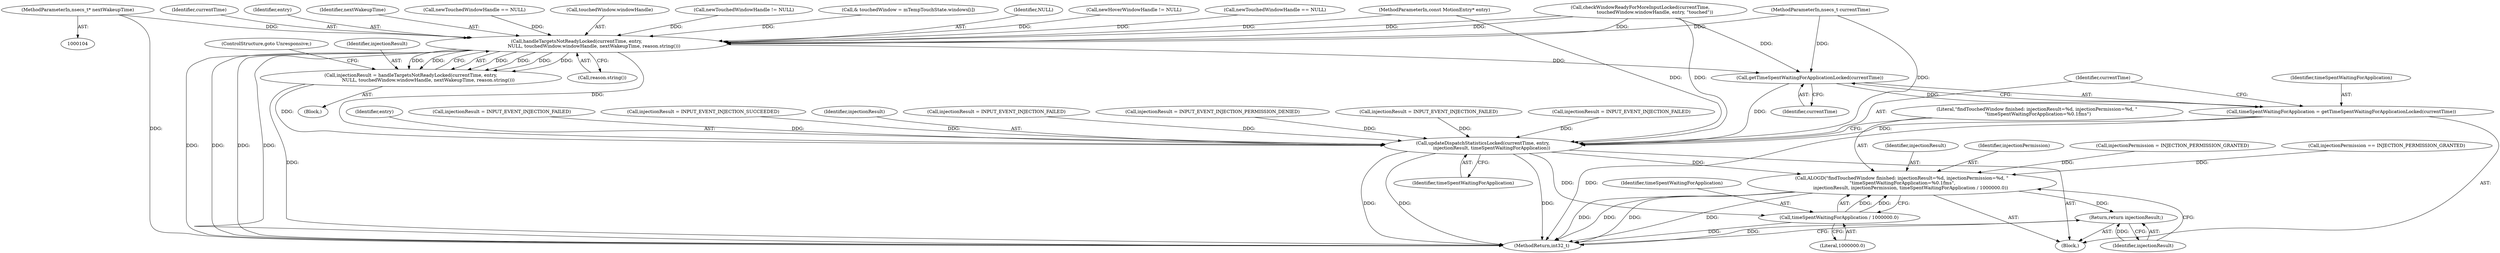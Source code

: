 digraph "0_Android_03a53d1c7765eeb3af0bc34c3dff02ada1953fbf_0@pointer" {
"1000108" [label="(MethodParameterIn,nsecs_t* nextWakeupTime)"];
"1000840" [label="(Call,handleTargetsNotReadyLocked(currentTime, entry,\n                        NULL, touchedWindow.windowHandle, nextWakeupTime, reason.string()))"];
"1000838" [label="(Call,injectionResult = handleTargetsNotReadyLocked(currentTime, entry,\n                        NULL, touchedWindow.windowHandle, nextWakeupTime, reason.string()))"];
"1001153" [label="(Call,updateDispatchStatisticsLocked(currentTime, entry,\n            injectionResult, timeSpentWaitingForApplication))"];
"1001158" [label="(Call,ALOGD(\"findTouchedWindow finished: injectionResult=%d, injectionPermission=%d, \"\n \"timeSpentWaitingForApplication=%0.1fms\",\n            injectionResult, injectionPermission, timeSpentWaitingForApplication / 1000000.0))"];
"1001165" [label="(Return,return injectionResult;)"];
"1001162" [label="(Call,timeSpentWaitingForApplication / 1000000.0)"];
"1001151" [label="(Call,getTimeSpentWaitingForApplicationLocked(currentTime))"];
"1001149" [label="(Call,timeSpentWaitingForApplication = getTimeSpentWaitingForApplicationLocked(currentTime))"];
"1000841" [label="(Identifier,currentTime)"];
"1001167" [label="(MethodReturn,int32_t)"];
"1001159" [label="(Literal,\"findTouchedWindow finished: injectionResult=%d, injectionPermission=%d, \"\n \"timeSpentWaitingForApplication=%0.1fms\")"];
"1000105" [label="(MethodParameterIn,nsecs_t currentTime)"];
"1000842" [label="(Identifier,entry)"];
"1001155" [label="(Identifier,entry)"];
"1000258" [label="(Call,injectionResult = INPUT_EVENT_INJECTION_FAILED)"];
"1000906" [label="(Call,injectionResult = INPUT_EVENT_INJECTION_SUCCEEDED)"];
"1000838" [label="(Call,injectionResult = handleTargetsNotReadyLocked(currentTime, entry,\n                        NULL, touchedWindow.windowHandle, nextWakeupTime, reason.string()))"];
"1001160" [label="(Identifier,injectionResult)"];
"1001156" [label="(Identifier,injectionResult)"];
"1001157" [label="(Identifier,timeSpentWaitingForApplication)"];
"1000465" [label="(Call,injectionResult = INPUT_EVENT_INJECTION_FAILED)"];
"1001150" [label="(Identifier,timeSpentWaitingForApplication)"];
"1001161" [label="(Identifier,injectionPermission)"];
"1001151" [label="(Call,getTimeSpentWaitingForApplicationLocked(currentTime))"];
"1000719" [label="(Call,injectionResult = INPUT_EVENT_INJECTION_PERMISSION_DENIED)"];
"1000847" [label="(Identifier,nextWakeupTime)"];
"1001162" [label="(Call,timeSpentWaitingForApplication / 1000000.0)"];
"1000106" [label="(MethodParameterIn,const MotionEntry* entry)"];
"1001152" [label="(Identifier,currentTime)"];
"1000457" [label="(Call,newTouchedWindowHandle == NULL)"];
"1000837" [label="(Block,)"];
"1000736" [label="(Call,injectionPermission = INJECTION_PERMISSION_GRANTED)"];
"1000844" [label="(Call,touchedWindow.windowHandle)"];
"1001165" [label="(Return,return injectionResult;)"];
"1001158" [label="(Call,ALOGD(\"findTouchedWindow finished: injectionResult=%d, injectionPermission=%d, \"\n \"timeSpentWaitingForApplication=%0.1fms\",\n            injectionResult, injectionPermission, timeSpentWaitingForApplication / 1000000.0))"];
"1001164" [label="(Literal,1000000.0)"];
"1001149" [label="(Call,timeSpentWaitingForApplication = getTimeSpentWaitingForApplicationLocked(currentTime))"];
"1000110" [label="(Block,)"];
"1000588" [label="(Call,newTouchedWindowHandle != NULL)"];
"1000840" [label="(Call,handleTargetsNotReadyLocked(currentTime, entry,\n                        NULL, touchedWindow.windowHandle, nextWakeupTime, reason.string()))"];
"1000108" [label="(MethodParameterIn,nsecs_t* nextWakeupTime)"];
"1001166" [label="(Identifier,injectionResult)"];
"1000848" [label="(Call,reason.string())"];
"1000810" [label="(Call,& touchedWindow = mTempTouchState.windows[i])"];
"1000849" [label="(ControlStructure,goto Unresponsive;)"];
"1001154" [label="(Identifier,currentTime)"];
"1000843" [label="(Identifier,NULL)"];
"1000732" [label="(Call,injectionResult = INPUT_EVENT_INJECTION_FAILED)"];
"1001163" [label="(Identifier,timeSpentWaitingForApplication)"];
"1000663" [label="(Call,newHoverWindowHandle != NULL)"];
"1000827" [label="(Call,checkWindowReadyForMoreInputLocked(currentTime,\n                    touchedWindow.windowHandle, entry, \"touched\"))"];
"1000839" [label="(Identifier,injectionResult)"];
"1000959" [label="(Call,injectionPermission == INJECTION_PERMISSION_GRANTED)"];
"1000543" [label="(Call,injectionResult = INPUT_EVENT_INJECTION_FAILED)"];
"1001153" [label="(Call,updateDispatchStatisticsLocked(currentTime, entry,\n            injectionResult, timeSpentWaitingForApplication))"];
"1000449" [label="(Call,newTouchedWindowHandle == NULL)"];
"1000108" -> "1000104"  [label="AST: "];
"1000108" -> "1001167"  [label="DDG: "];
"1000108" -> "1000840"  [label="DDG: "];
"1000840" -> "1000838"  [label="AST: "];
"1000840" -> "1000848"  [label="CFG: "];
"1000841" -> "1000840"  [label="AST: "];
"1000842" -> "1000840"  [label="AST: "];
"1000843" -> "1000840"  [label="AST: "];
"1000844" -> "1000840"  [label="AST: "];
"1000847" -> "1000840"  [label="AST: "];
"1000848" -> "1000840"  [label="AST: "];
"1000838" -> "1000840"  [label="CFG: "];
"1000840" -> "1001167"  [label="DDG: "];
"1000840" -> "1001167"  [label="DDG: "];
"1000840" -> "1001167"  [label="DDG: "];
"1000840" -> "1001167"  [label="DDG: "];
"1000840" -> "1000838"  [label="DDG: "];
"1000840" -> "1000838"  [label="DDG: "];
"1000840" -> "1000838"  [label="DDG: "];
"1000840" -> "1000838"  [label="DDG: "];
"1000840" -> "1000838"  [label="DDG: "];
"1000840" -> "1000838"  [label="DDG: "];
"1000827" -> "1000840"  [label="DDG: "];
"1000827" -> "1000840"  [label="DDG: "];
"1000827" -> "1000840"  [label="DDG: "];
"1000105" -> "1000840"  [label="DDG: "];
"1000106" -> "1000840"  [label="DDG: "];
"1000457" -> "1000840"  [label="DDG: "];
"1000588" -> "1000840"  [label="DDG: "];
"1000449" -> "1000840"  [label="DDG: "];
"1000663" -> "1000840"  [label="DDG: "];
"1000810" -> "1000840"  [label="DDG: "];
"1000840" -> "1001151"  [label="DDG: "];
"1000840" -> "1001153"  [label="DDG: "];
"1000838" -> "1000837"  [label="AST: "];
"1000839" -> "1000838"  [label="AST: "];
"1000849" -> "1000838"  [label="CFG: "];
"1000838" -> "1001167"  [label="DDG: "];
"1000838" -> "1001153"  [label="DDG: "];
"1001153" -> "1000110"  [label="AST: "];
"1001153" -> "1001157"  [label="CFG: "];
"1001154" -> "1001153"  [label="AST: "];
"1001155" -> "1001153"  [label="AST: "];
"1001156" -> "1001153"  [label="AST: "];
"1001157" -> "1001153"  [label="AST: "];
"1001159" -> "1001153"  [label="CFG: "];
"1001153" -> "1001167"  [label="DDG: "];
"1001153" -> "1001167"  [label="DDG: "];
"1001153" -> "1001167"  [label="DDG: "];
"1001151" -> "1001153"  [label="DDG: "];
"1000105" -> "1001153"  [label="DDG: "];
"1000827" -> "1001153"  [label="DDG: "];
"1000106" -> "1001153"  [label="DDG: "];
"1000258" -> "1001153"  [label="DDG: "];
"1000906" -> "1001153"  [label="DDG: "];
"1000719" -> "1001153"  [label="DDG: "];
"1000732" -> "1001153"  [label="DDG: "];
"1000465" -> "1001153"  [label="DDG: "];
"1000543" -> "1001153"  [label="DDG: "];
"1001149" -> "1001153"  [label="DDG: "];
"1001153" -> "1001158"  [label="DDG: "];
"1001153" -> "1001162"  [label="DDG: "];
"1001158" -> "1000110"  [label="AST: "];
"1001158" -> "1001162"  [label="CFG: "];
"1001159" -> "1001158"  [label="AST: "];
"1001160" -> "1001158"  [label="AST: "];
"1001161" -> "1001158"  [label="AST: "];
"1001162" -> "1001158"  [label="AST: "];
"1001166" -> "1001158"  [label="CFG: "];
"1001158" -> "1001167"  [label="DDG: "];
"1001158" -> "1001167"  [label="DDG: "];
"1001158" -> "1001167"  [label="DDG: "];
"1001158" -> "1001167"  [label="DDG: "];
"1000736" -> "1001158"  [label="DDG: "];
"1000959" -> "1001158"  [label="DDG: "];
"1001162" -> "1001158"  [label="DDG: "];
"1001162" -> "1001158"  [label="DDG: "];
"1001158" -> "1001165"  [label="DDG: "];
"1001165" -> "1000110"  [label="AST: "];
"1001165" -> "1001166"  [label="CFG: "];
"1001166" -> "1001165"  [label="AST: "];
"1001167" -> "1001165"  [label="CFG: "];
"1001165" -> "1001167"  [label="DDG: "];
"1001166" -> "1001165"  [label="DDG: "];
"1001162" -> "1001164"  [label="CFG: "];
"1001163" -> "1001162"  [label="AST: "];
"1001164" -> "1001162"  [label="AST: "];
"1001162" -> "1001167"  [label="DDG: "];
"1001151" -> "1001149"  [label="AST: "];
"1001151" -> "1001152"  [label="CFG: "];
"1001152" -> "1001151"  [label="AST: "];
"1001149" -> "1001151"  [label="CFG: "];
"1001151" -> "1001149"  [label="DDG: "];
"1000827" -> "1001151"  [label="DDG: "];
"1000105" -> "1001151"  [label="DDG: "];
"1001149" -> "1000110"  [label="AST: "];
"1001150" -> "1001149"  [label="AST: "];
"1001154" -> "1001149"  [label="CFG: "];
"1001149" -> "1001167"  [label="DDG: "];
}
